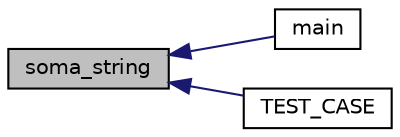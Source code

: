 digraph "soma_string"
{
  edge [fontname="Helvetica",fontsize="10",labelfontname="Helvetica",labelfontsize="10"];
  node [fontname="Helvetica",fontsize="10",shape=record];
  rankdir="LR";
  Node16 [label="soma_string",height=0.2,width=0.4,color="black", fillcolor="grey75", style="filled", fontcolor="black"];
  Node16 -> Node17 [dir="back",color="midnightblue",fontsize="10",style="solid"];
  Node17 [label="main",height=0.2,width=0.4,color="black", fillcolor="white", style="filled",URL="$testa__soma__string__stdin_8cpp.html#ae66f6b31b5ad750f1fe042a706a4e3d4"];
  Node16 -> Node18 [dir="back",color="midnightblue",fontsize="10",style="solid"];
  Node18 [label="TEST_CASE",height=0.2,width=0.4,color="black", fillcolor="white", style="filled",URL="$testa__string__soma_8cpp.html#a012d693008827f2e341a0a87d32cf9e6",tooltip="Verifica a funcionalidade da função soma_string. "];
}
